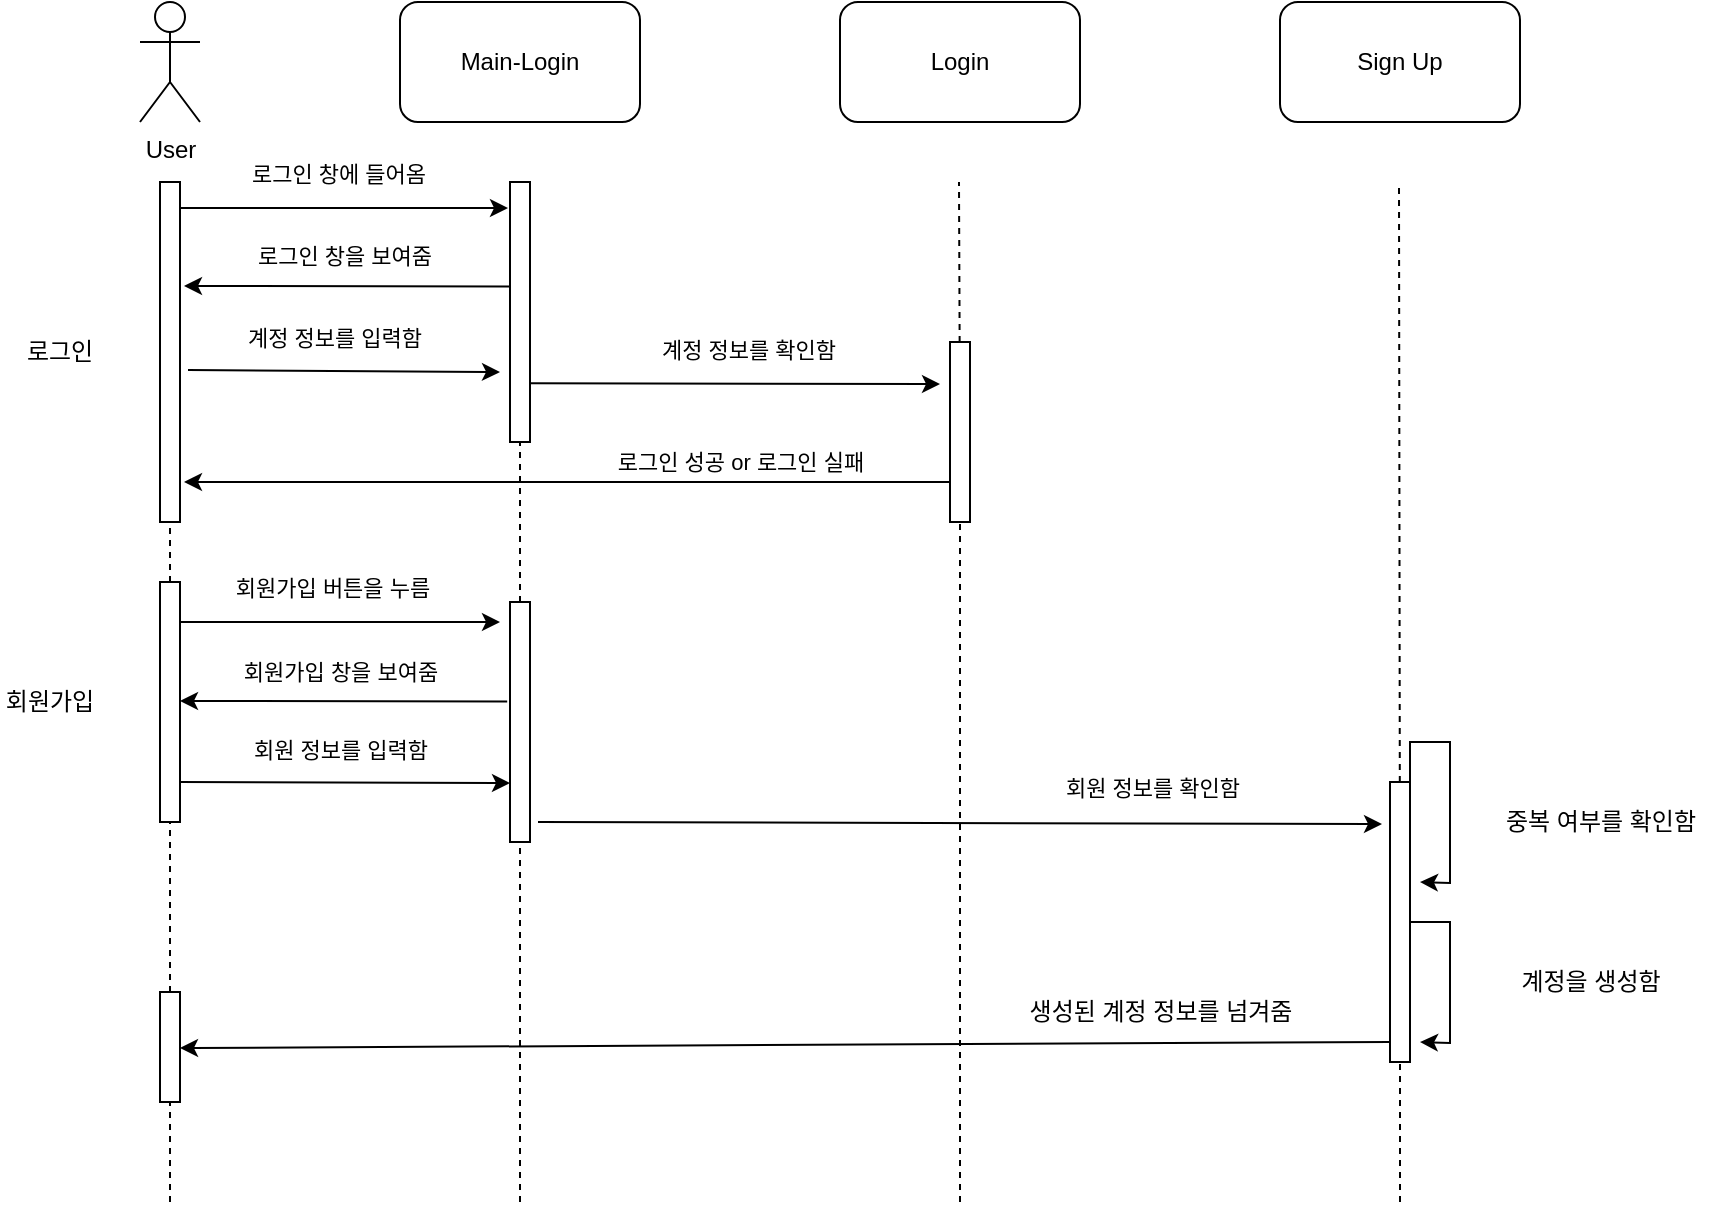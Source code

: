 <mxfile version="14.6.6" type="github">
  <diagram id="14Rl3OKu15quQ_uYAupq" name="Page-1">
    <mxGraphModel dx="1221" dy="682" grid="1" gridSize="10" guides="1" tooltips="1" connect="1" arrows="1" fold="1" page="1" pageScale="1" pageWidth="827" pageHeight="1169" math="0" shadow="0">
      <root>
        <mxCell id="0" />
        <mxCell id="1" parent="0" />
        <mxCell id="F2aJ64rCiTDuc4IwKkHj-19" value="" style="endArrow=classic;html=1;exitX=0.06;exitY=0.402;exitDx=0;exitDy=0;exitPerimeter=0;" parent="1" source="F2aJ64rCiTDuc4IwKkHj-16" edge="1">
          <mxGeometry width="50" height="50" relative="1" as="geometry">
            <mxPoint x="295" y="209" as="sourcePoint" />
            <mxPoint x="132" y="222" as="targetPoint" />
          </mxGeometry>
        </mxCell>
        <mxCell id="F2aJ64rCiTDuc4IwKkHj-20" value="로그인 창을 보여줌" style="edgeLabel;html=1;align=center;verticalAlign=middle;resizable=0;points=[];" parent="F2aJ64rCiTDuc4IwKkHj-19" vertex="1" connectable="0">
          <mxGeometry x="0.464" y="-1" relative="1" as="geometry">
            <mxPoint x="36" y="-14" as="offset" />
          </mxGeometry>
        </mxCell>
        <mxCell id="F2aJ64rCiTDuc4IwKkHj-1" value="User" style="shape=umlActor;verticalLabelPosition=bottom;verticalAlign=top;html=1;outlineConnect=0;" parent="1" vertex="1">
          <mxGeometry x="110" y="80" width="30" height="60" as="geometry" />
        </mxCell>
        <mxCell id="F2aJ64rCiTDuc4IwKkHj-2" value="Main-Login" style="rounded=1;whiteSpace=wrap;html=1;" parent="1" vertex="1">
          <mxGeometry x="240" y="80" width="120" height="60" as="geometry" />
        </mxCell>
        <mxCell id="F2aJ64rCiTDuc4IwKkHj-3" value="Login" style="rounded=1;whiteSpace=wrap;html=1;" parent="1" vertex="1">
          <mxGeometry x="460" y="80" width="120" height="60" as="geometry" />
        </mxCell>
        <mxCell id="F2aJ64rCiTDuc4IwKkHj-4" value="Sign Up" style="rounded=1;whiteSpace=wrap;html=1;" parent="1" vertex="1">
          <mxGeometry x="680" y="80" width="120" height="60" as="geometry" />
        </mxCell>
        <mxCell id="F2aJ64rCiTDuc4IwKkHj-7" value="" style="endArrow=none;dashed=1;html=1;startArrow=none;" parent="1" source="F2aJ64rCiTDuc4IwKkHj-12" edge="1">
          <mxGeometry width="50" height="50" relative="1" as="geometry">
            <mxPoint x="125" y="460" as="sourcePoint" />
            <mxPoint x="124.5" y="170" as="targetPoint" />
          </mxGeometry>
        </mxCell>
        <mxCell id="F2aJ64rCiTDuc4IwKkHj-8" value="" style="endArrow=none;dashed=1;html=1;startArrow=none;" parent="1" source="F2aJ64rCiTDuc4IwKkHj-16" edge="1">
          <mxGeometry width="50" height="50" relative="1" as="geometry">
            <mxPoint x="300" y="460" as="sourcePoint" />
            <mxPoint x="299.5" y="170" as="targetPoint" />
          </mxGeometry>
        </mxCell>
        <mxCell id="F2aJ64rCiTDuc4IwKkHj-9" value="" style="endArrow=none;dashed=1;html=1;startArrow=none;" parent="1" source="F2aJ64rCiTDuc4IwKkHj-25" edge="1">
          <mxGeometry width="50" height="50" relative="1" as="geometry">
            <mxPoint x="520" y="460" as="sourcePoint" />
            <mxPoint x="519.5" y="170" as="targetPoint" />
          </mxGeometry>
        </mxCell>
        <mxCell id="F2aJ64rCiTDuc4IwKkHj-10" value="" style="endArrow=none;dashed=1;html=1;startArrow=none;" parent="1" source="F2aJ64rCiTDuc4IwKkHj-47" edge="1">
          <mxGeometry width="50" height="50" relative="1" as="geometry">
            <mxPoint x="740" y="560" as="sourcePoint" />
            <mxPoint x="739.5" y="170" as="targetPoint" />
          </mxGeometry>
        </mxCell>
        <mxCell id="F2aJ64rCiTDuc4IwKkHj-12" value="" style="rounded=0;whiteSpace=wrap;html=1;" parent="1" vertex="1">
          <mxGeometry x="120" y="170" width="10" height="170" as="geometry" />
        </mxCell>
        <mxCell id="F2aJ64rCiTDuc4IwKkHj-14" value="" style="endArrow=none;dashed=1;html=1;startArrow=none;" parent="1" target="F2aJ64rCiTDuc4IwKkHj-12" edge="1" source="R5X5z1EB8GdsP0t1ixiz-2">
          <mxGeometry width="50" height="50" relative="1" as="geometry">
            <mxPoint x="125" y="600" as="sourcePoint" />
            <mxPoint x="124.5" y="170" as="targetPoint" />
          </mxGeometry>
        </mxCell>
        <mxCell id="F2aJ64rCiTDuc4IwKkHj-15" value="" style="endArrow=classic;html=1;entryX=-0.1;entryY=0.1;entryDx=0;entryDy=0;entryPerimeter=0;" parent="1" target="F2aJ64rCiTDuc4IwKkHj-16" edge="1">
          <mxGeometry width="50" height="50" relative="1" as="geometry">
            <mxPoint x="130" y="183" as="sourcePoint" />
            <mxPoint x="260" y="180" as="targetPoint" />
          </mxGeometry>
        </mxCell>
        <mxCell id="F2aJ64rCiTDuc4IwKkHj-18" value="로그인 창에 들어옴" style="edgeLabel;html=1;align=center;verticalAlign=middle;resizable=0;points=[];" parent="F2aJ64rCiTDuc4IwKkHj-15" vertex="1" connectable="0">
          <mxGeometry x="0.464" y="-1" relative="1" as="geometry">
            <mxPoint x="-41" y="-18" as="offset" />
          </mxGeometry>
        </mxCell>
        <mxCell id="F2aJ64rCiTDuc4IwKkHj-16" value="" style="rounded=0;whiteSpace=wrap;html=1;" parent="1" vertex="1">
          <mxGeometry x="295" y="170" width="10" height="130" as="geometry" />
        </mxCell>
        <mxCell id="F2aJ64rCiTDuc4IwKkHj-17" value="" style="endArrow=none;dashed=1;html=1;startArrow=none;" parent="1" source="F2aJ64rCiTDuc4IwKkHj-38" target="F2aJ64rCiTDuc4IwKkHj-16" edge="1">
          <mxGeometry width="50" height="50" relative="1" as="geometry">
            <mxPoint x="300" y="560" as="sourcePoint" />
            <mxPoint x="299.5" y="170" as="targetPoint" />
          </mxGeometry>
        </mxCell>
        <mxCell id="F2aJ64rCiTDuc4IwKkHj-21" value="" style="endArrow=classic;html=1;" parent="1" edge="1">
          <mxGeometry width="50" height="50" relative="1" as="geometry">
            <mxPoint x="134" y="264" as="sourcePoint" />
            <mxPoint x="290" y="265" as="targetPoint" />
          </mxGeometry>
        </mxCell>
        <mxCell id="F2aJ64rCiTDuc4IwKkHj-22" value="계정 정보를 입력함" style="edgeLabel;html=1;align=center;verticalAlign=middle;resizable=0;points=[];" parent="F2aJ64rCiTDuc4IwKkHj-21" vertex="1" connectable="0">
          <mxGeometry x="0.464" y="-1" relative="1" as="geometry">
            <mxPoint x="-41" y="-18" as="offset" />
          </mxGeometry>
        </mxCell>
        <mxCell id="F2aJ64rCiTDuc4IwKkHj-25" value="" style="rounded=0;whiteSpace=wrap;html=1;" parent="1" vertex="1">
          <mxGeometry x="515" y="250" width="10" height="90" as="geometry" />
        </mxCell>
        <mxCell id="F2aJ64rCiTDuc4IwKkHj-26" value="" style="endArrow=none;dashed=1;html=1;" parent="1" target="F2aJ64rCiTDuc4IwKkHj-25" edge="1">
          <mxGeometry width="50" height="50" relative="1" as="geometry">
            <mxPoint x="520" y="680" as="sourcePoint" />
            <mxPoint x="519.5" y="170" as="targetPoint" />
          </mxGeometry>
        </mxCell>
        <mxCell id="F2aJ64rCiTDuc4IwKkHj-27" value="" style="endArrow=classic;html=1;exitX=1;exitY=0.697;exitDx=0;exitDy=0;exitPerimeter=0;" parent="1" edge="1">
          <mxGeometry width="50" height="50" relative="1" as="geometry">
            <mxPoint x="305" y="270.61" as="sourcePoint" />
            <mxPoint x="510" y="271" as="targetPoint" />
          </mxGeometry>
        </mxCell>
        <mxCell id="F2aJ64rCiTDuc4IwKkHj-28" value="계정 정보를 확인함" style="edgeLabel;html=1;align=center;verticalAlign=middle;resizable=0;points=[];" parent="F2aJ64rCiTDuc4IwKkHj-27" vertex="1" connectable="0">
          <mxGeometry x="0.464" y="-1" relative="1" as="geometry">
            <mxPoint x="-41" y="-18" as="offset" />
          </mxGeometry>
        </mxCell>
        <mxCell id="F2aJ64rCiTDuc4IwKkHj-30" value="" style="endArrow=classic;html=1;exitX=0.14;exitY=0.358;exitDx=0;exitDy=0;exitPerimeter=0;" parent="1" edge="1">
          <mxGeometry width="50" height="50" relative="1" as="geometry">
            <mxPoint x="515.0" y="320.0" as="sourcePoint" />
            <mxPoint x="132" y="320" as="targetPoint" />
          </mxGeometry>
        </mxCell>
        <mxCell id="F2aJ64rCiTDuc4IwKkHj-38" value="" style="rounded=0;whiteSpace=wrap;html=1;" parent="1" vertex="1">
          <mxGeometry x="295" y="380" width="10" height="120" as="geometry" />
        </mxCell>
        <mxCell id="F2aJ64rCiTDuc4IwKkHj-39" value="" style="endArrow=none;dashed=1;html=1;startArrow=none;" parent="1" target="F2aJ64rCiTDuc4IwKkHj-38" edge="1">
          <mxGeometry width="50" height="50" relative="1" as="geometry">
            <mxPoint x="300" y="620" as="sourcePoint" />
            <mxPoint x="300" y="300" as="targetPoint" />
          </mxGeometry>
        </mxCell>
        <mxCell id="F2aJ64rCiTDuc4IwKkHj-40" value="" style="endArrow=classic;html=1;" parent="1" edge="1">
          <mxGeometry width="50" height="50" relative="1" as="geometry">
            <mxPoint x="130" y="390" as="sourcePoint" />
            <mxPoint x="290" y="390" as="targetPoint" />
          </mxGeometry>
        </mxCell>
        <mxCell id="F2aJ64rCiTDuc4IwKkHj-41" value="회원가입 버튼을 누름" style="edgeLabel;html=1;align=center;verticalAlign=middle;resizable=0;points=[];" parent="F2aJ64rCiTDuc4IwKkHj-40" vertex="1" connectable="0">
          <mxGeometry x="0.464" y="-1" relative="1" as="geometry">
            <mxPoint x="-41" y="-18" as="offset" />
          </mxGeometry>
        </mxCell>
        <mxCell id="F2aJ64rCiTDuc4IwKkHj-42" value="" style="endArrow=classic;html=1;exitX=0.06;exitY=0.402;exitDx=0;exitDy=0;exitPerimeter=0;" parent="1" edge="1">
          <mxGeometry width="50" height="50" relative="1" as="geometry">
            <mxPoint x="293.6" y="429.76" as="sourcePoint" />
            <mxPoint x="130" y="429.5" as="targetPoint" />
          </mxGeometry>
        </mxCell>
        <mxCell id="F2aJ64rCiTDuc4IwKkHj-43" value="회원가입 창을 보여줌" style="edgeLabel;html=1;align=center;verticalAlign=middle;resizable=0;points=[];" parent="F2aJ64rCiTDuc4IwKkHj-42" vertex="1" connectable="0">
          <mxGeometry x="0.464" y="-1" relative="1" as="geometry">
            <mxPoint x="36" y="-14" as="offset" />
          </mxGeometry>
        </mxCell>
        <mxCell id="F2aJ64rCiTDuc4IwKkHj-45" value="" style="endArrow=classic;html=1;entryX=0.06;entryY=0.158;entryDx=0;entryDy=0;entryPerimeter=0;" parent="1" edge="1">
          <mxGeometry width="50" height="50" relative="1" as="geometry">
            <mxPoint x="129.4" y="470" as="sourcePoint" />
            <mxPoint x="295.0" y="470.54" as="targetPoint" />
          </mxGeometry>
        </mxCell>
        <mxCell id="F2aJ64rCiTDuc4IwKkHj-46" value="회원 정보를 입력함" style="edgeLabel;html=1;align=center;verticalAlign=middle;resizable=0;points=[];" parent="F2aJ64rCiTDuc4IwKkHj-45" vertex="1" connectable="0">
          <mxGeometry x="0.464" y="-1" relative="1" as="geometry">
            <mxPoint x="-41" y="-18" as="offset" />
          </mxGeometry>
        </mxCell>
        <mxCell id="R5X5z1EB8GdsP0t1ixiz-11" style="edgeStyle=orthogonalEdgeStyle;rounded=0;orthogonalLoop=1;jettySize=auto;html=1;exitX=1;exitY=0;exitDx=0;exitDy=0;" edge="1" parent="1" source="F2aJ64rCiTDuc4IwKkHj-47">
          <mxGeometry relative="1" as="geometry">
            <mxPoint x="750" y="520" as="targetPoint" />
          </mxGeometry>
        </mxCell>
        <mxCell id="R5X5z1EB8GdsP0t1ixiz-13" style="edgeStyle=orthogonalEdgeStyle;rounded=0;orthogonalLoop=1;jettySize=auto;html=1;exitX=1;exitY=0.5;exitDx=0;exitDy=0;" edge="1" parent="1" source="F2aJ64rCiTDuc4IwKkHj-47">
          <mxGeometry relative="1" as="geometry">
            <mxPoint x="750" y="600" as="targetPoint" />
          </mxGeometry>
        </mxCell>
        <mxCell id="F2aJ64rCiTDuc4IwKkHj-47" value="" style="rounded=0;whiteSpace=wrap;html=1;" parent="1" vertex="1">
          <mxGeometry x="735" y="470" width="10" height="140" as="geometry" />
        </mxCell>
        <mxCell id="F2aJ64rCiTDuc4IwKkHj-48" value="" style="endArrow=none;dashed=1;html=1;" parent="1" target="F2aJ64rCiTDuc4IwKkHj-47" edge="1">
          <mxGeometry width="50" height="50" relative="1" as="geometry">
            <mxPoint x="740" y="680" as="sourcePoint" />
            <mxPoint x="739.5" y="170" as="targetPoint" />
          </mxGeometry>
        </mxCell>
        <mxCell id="F2aJ64rCiTDuc4IwKkHj-49" value="" style="endArrow=classic;html=1;exitX=0.14;exitY=0.358;exitDx=0;exitDy=0;exitPerimeter=0;" parent="1" edge="1">
          <mxGeometry width="50" height="50" relative="1" as="geometry">
            <mxPoint x="309" y="490" as="sourcePoint" />
            <mxPoint x="731" y="491" as="targetPoint" />
          </mxGeometry>
        </mxCell>
        <mxCell id="F2aJ64rCiTDuc4IwKkHj-50" value="회원 정보를 확인함" style="edgeLabel;html=1;align=center;verticalAlign=middle;resizable=0;points=[];" parent="F2aJ64rCiTDuc4IwKkHj-49" vertex="1" connectable="0">
          <mxGeometry x="0.464" y="-1" relative="1" as="geometry">
            <mxPoint x="-2" y="-19" as="offset" />
          </mxGeometry>
        </mxCell>
        <mxCell id="R5X5z1EB8GdsP0t1ixiz-1" value="로그인 성공 or 로그인 실패" style="edgeLabel;html=1;align=center;verticalAlign=middle;resizable=0;points=[];" vertex="1" connectable="0" parent="1">
          <mxGeometry x="410" y="310" as="geometry" />
        </mxCell>
        <mxCell id="R5X5z1EB8GdsP0t1ixiz-2" value="" style="rounded=0;whiteSpace=wrap;html=1;" vertex="1" parent="1">
          <mxGeometry x="120" y="370" width="10" height="120" as="geometry" />
        </mxCell>
        <mxCell id="R5X5z1EB8GdsP0t1ixiz-3" value="" style="endArrow=none;dashed=1;html=1;startArrow=none;" edge="1" parent="1" source="R5X5z1EB8GdsP0t1ixiz-23" target="R5X5z1EB8GdsP0t1ixiz-2">
          <mxGeometry width="50" height="50" relative="1" as="geometry">
            <mxPoint x="125" y="680" as="sourcePoint" />
            <mxPoint x="125" y="340" as="targetPoint" />
          </mxGeometry>
        </mxCell>
        <mxCell id="R5X5z1EB8GdsP0t1ixiz-12" value="중복 여부를 확인함" style="text;html=1;align=center;verticalAlign=middle;resizable=0;points=[];autosize=1;strokeColor=none;" vertex="1" parent="1">
          <mxGeometry x="780" y="480" width="120" height="20" as="geometry" />
        </mxCell>
        <mxCell id="R5X5z1EB8GdsP0t1ixiz-14" value="계정을 생성함" style="text;html=1;align=center;verticalAlign=middle;resizable=0;points=[];autosize=1;strokeColor=none;" vertex="1" parent="1">
          <mxGeometry x="790" y="560" width="90" height="20" as="geometry" />
        </mxCell>
        <mxCell id="R5X5z1EB8GdsP0t1ixiz-17" value="" style="endArrow=none;dashed=1;html=1;" edge="1" parent="1">
          <mxGeometry width="50" height="50" relative="1" as="geometry">
            <mxPoint x="300" y="680" as="sourcePoint" />
            <mxPoint x="300" y="615" as="targetPoint" />
          </mxGeometry>
        </mxCell>
        <mxCell id="R5X5z1EB8GdsP0t1ixiz-18" value="" style="endArrow=classic;html=1;exitX=0.14;exitY=0.358;exitDx=0;exitDy=0;exitPerimeter=0;" edge="1" parent="1">
          <mxGeometry width="50" height="50" relative="1" as="geometry">
            <mxPoint x="735" y="600" as="sourcePoint" />
            <mxPoint x="130" y="603" as="targetPoint" />
          </mxGeometry>
        </mxCell>
        <mxCell id="R5X5z1EB8GdsP0t1ixiz-19" value="생성된 계정 정보를 넘겨줌" style="text;html=1;align=center;verticalAlign=middle;resizable=0;points=[];autosize=1;strokeColor=none;" vertex="1" parent="1">
          <mxGeometry x="540" y="575" width="160" height="20" as="geometry" />
        </mxCell>
        <mxCell id="R5X5z1EB8GdsP0t1ixiz-23" value="" style="rounded=0;whiteSpace=wrap;html=1;" vertex="1" parent="1">
          <mxGeometry x="120" y="575" width="10" height="55" as="geometry" />
        </mxCell>
        <mxCell id="R5X5z1EB8GdsP0t1ixiz-24" value="" style="endArrow=none;dashed=1;html=1;" edge="1" parent="1" target="R5X5z1EB8GdsP0t1ixiz-23">
          <mxGeometry width="50" height="50" relative="1" as="geometry">
            <mxPoint x="125" y="680" as="sourcePoint" />
            <mxPoint x="125" y="490" as="targetPoint" />
          </mxGeometry>
        </mxCell>
        <mxCell id="R5X5z1EB8GdsP0t1ixiz-25" value="로그인" style="text;html=1;strokeColor=none;fillColor=none;align=center;verticalAlign=middle;whiteSpace=wrap;rounded=0;" vertex="1" parent="1">
          <mxGeometry x="50" y="240" width="40" height="30" as="geometry" />
        </mxCell>
        <mxCell id="R5X5z1EB8GdsP0t1ixiz-26" value="회원가입" style="text;html=1;strokeColor=none;fillColor=none;align=center;verticalAlign=middle;whiteSpace=wrap;rounded=0;" vertex="1" parent="1">
          <mxGeometry x="40" y="415" width="50" height="30" as="geometry" />
        </mxCell>
      </root>
    </mxGraphModel>
  </diagram>
</mxfile>
